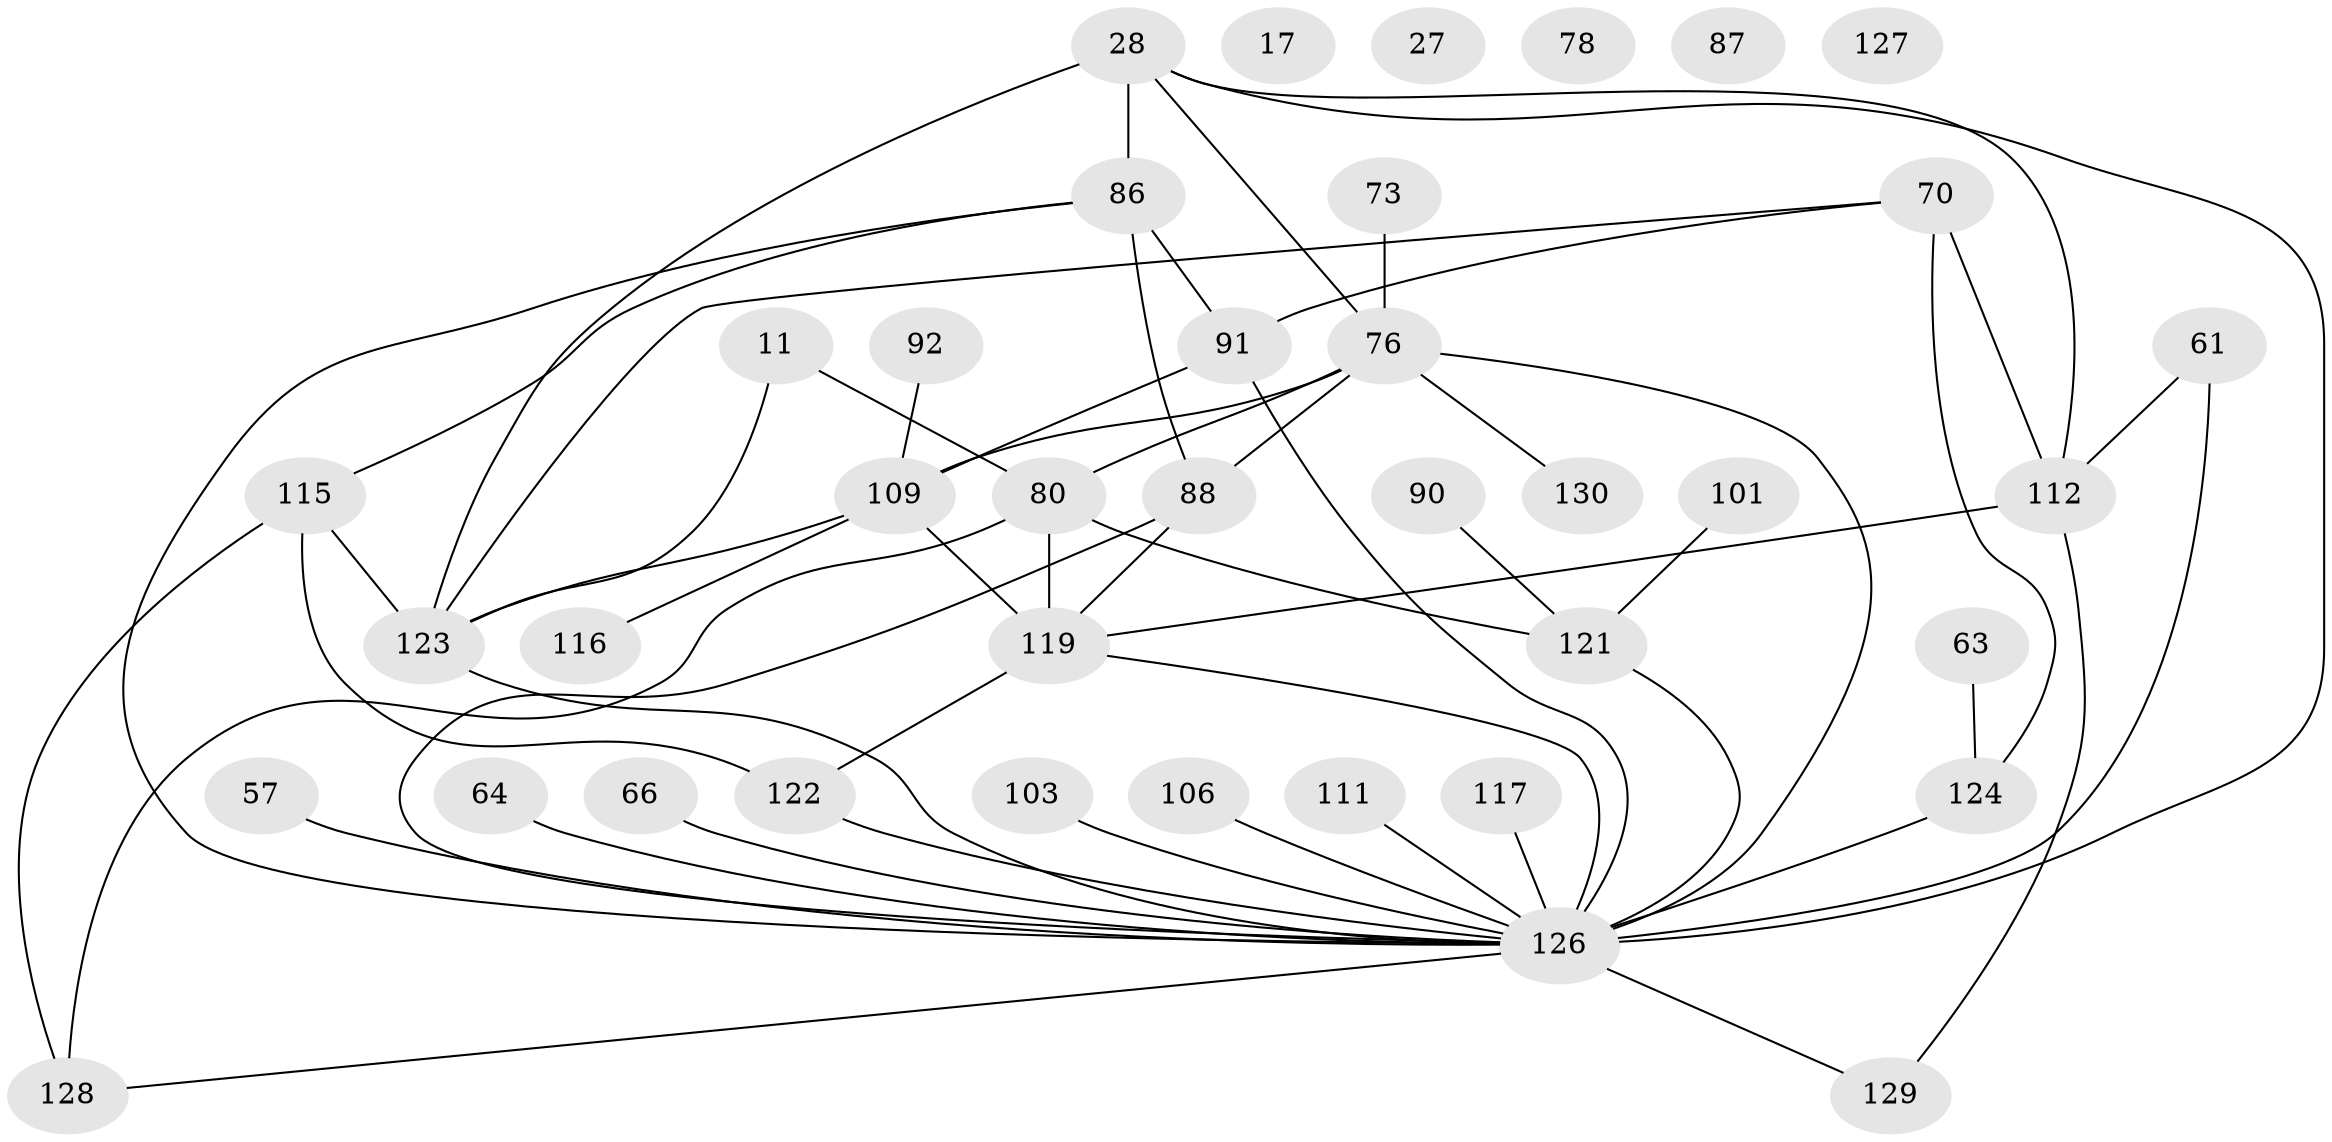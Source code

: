 // original degree distribution, {8: 0.023076923076923078, 2: 0.25384615384615383, 3: 0.2076923076923077, 4: 0.19230769230769232, 1: 0.18461538461538463, 5: 0.06923076923076923, 0: 0.038461538461538464, 6: 0.03076923076923077}
// Generated by graph-tools (version 1.1) at 2025/42/03/04/25 21:42:29]
// undirected, 39 vertices, 57 edges
graph export_dot {
graph [start="1"]
  node [color=gray90,style=filled];
  11 [super="+3"];
  17;
  27;
  28;
  57 [super="+9"];
  61;
  63;
  64;
  66;
  70 [super="+39"];
  73;
  76 [super="+53+69+52"];
  78;
  80 [super="+67"];
  86 [super="+74"];
  87;
  88 [super="+49"];
  90;
  91 [super="+45"];
  92;
  101 [super="+93"];
  103 [super="+68"];
  106;
  109 [super="+4+33+41"];
  111;
  112 [super="+21+35+36+44"];
  115 [super="+100"];
  116;
  117;
  119 [super="+65+89+105+75"];
  121 [super="+38+19+120+114"];
  122 [super="+95+58"];
  123 [super="+107+113+98"];
  124 [super="+118"];
  126 [super="+77+125+97+102"];
  127;
  128 [super="+62+96"];
  129;
  130 [super="+108"];
  11 -- 80;
  11 -- 123;
  28 -- 86 [weight=3];
  28 -- 112;
  28 -- 123 [weight=2];
  28 -- 126;
  28 -- 76;
  57 -- 126;
  61 -- 112;
  61 -- 126;
  63 -- 124;
  64 -- 126;
  66 -- 126;
  70 -- 91;
  70 -- 112 [weight=2];
  70 -- 124;
  70 -- 123;
  73 -- 76;
  76 -- 109 [weight=3];
  76 -- 126 [weight=4];
  76 -- 130;
  76 -- 80 [weight=2];
  76 -- 88 [weight=2];
  80 -- 119 [weight=2];
  80 -- 128;
  80 -- 121 [weight=2];
  86 -- 88;
  86 -- 91 [weight=2];
  86 -- 115;
  86 -- 126;
  88 -- 119;
  88 -- 126 [weight=3];
  90 -- 121;
  91 -- 109;
  91 -- 126 [weight=3];
  92 -- 109;
  101 -- 121;
  103 -- 126;
  106 -- 126;
  109 -- 116;
  109 -- 119 [weight=2];
  109 -- 123 [weight=2];
  111 -- 126;
  112 -- 129;
  112 -- 119 [weight=2];
  115 -- 128;
  115 -- 122 [weight=2];
  115 -- 123 [weight=3];
  117 -- 126;
  119 -- 122;
  119 -- 126;
  121 -- 126 [weight=2];
  122 -- 126 [weight=3];
  123 -- 126 [weight=3];
  124 -- 126 [weight=5];
  126 -- 128;
  126 -- 129;
}
